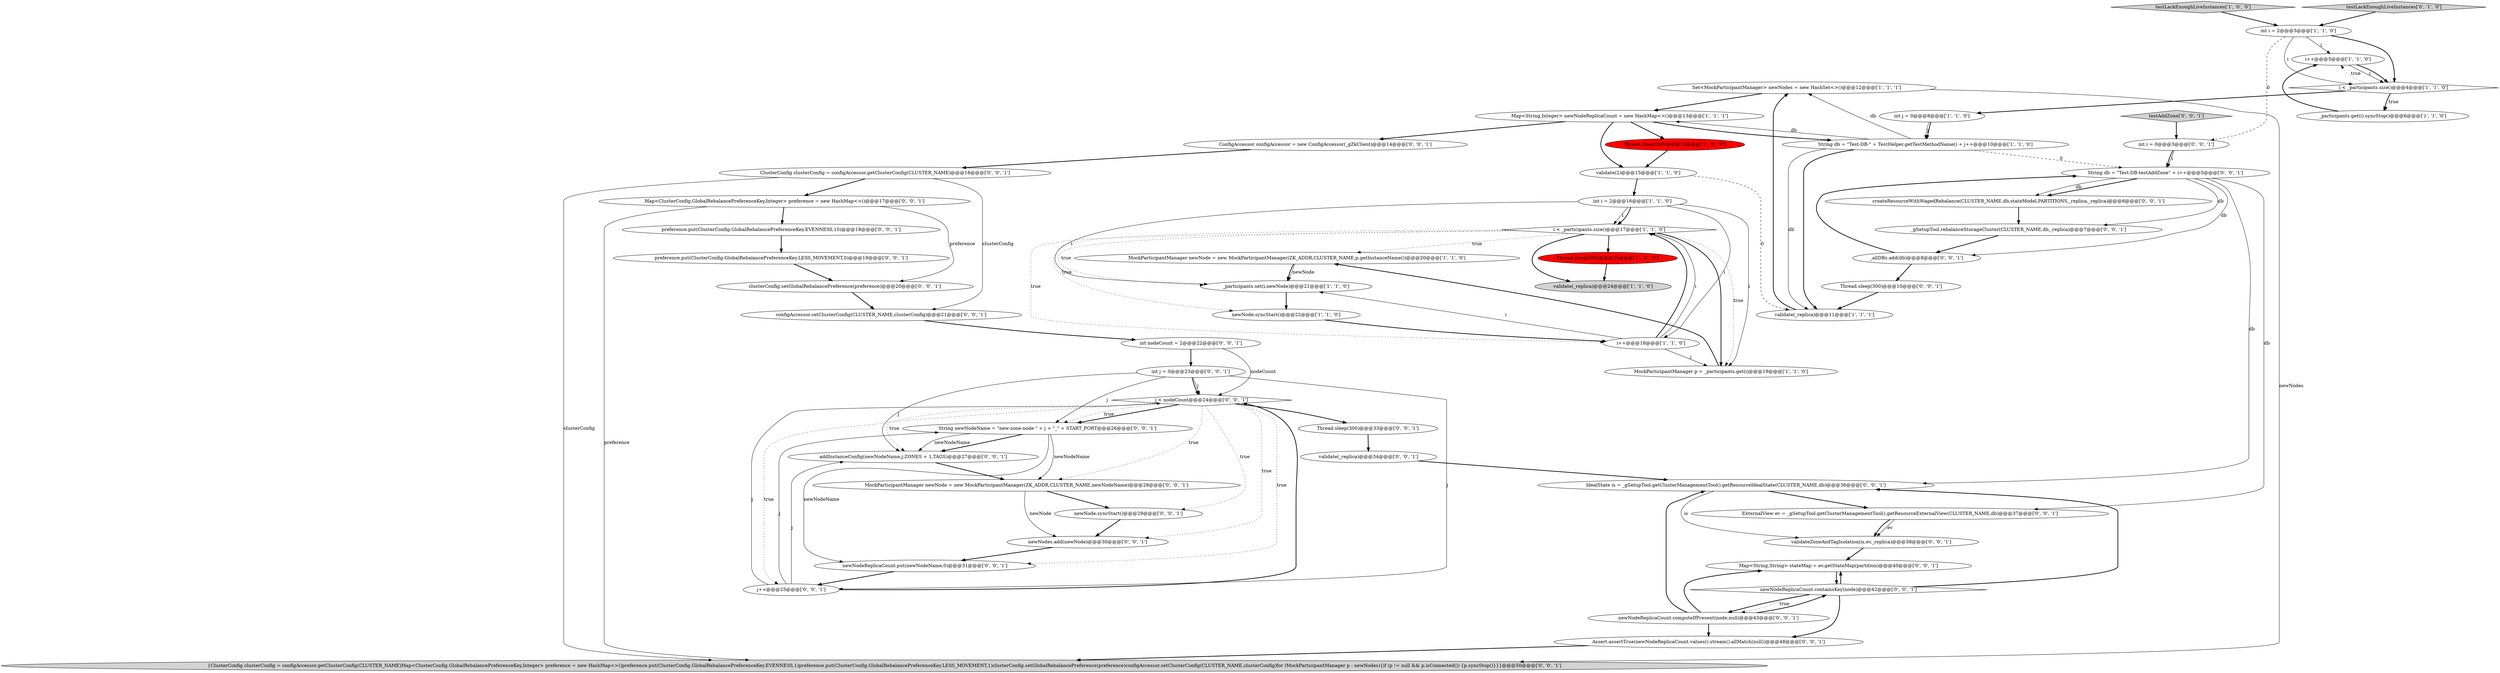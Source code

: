 digraph {
43 [style = filled, label = "validate(_replica)@@@34@@@['0', '0', '1']", fillcolor = white, shape = ellipse image = "AAA0AAABBB3BBB"];
47 [style = filled, label = "createResourceWithWagedRebalance(CLUSTER_NAME,db,stateModel,PARTITIONS,_replica,_replica)@@@6@@@['0', '0', '1']", fillcolor = white, shape = ellipse image = "AAA0AAABBB3BBB"];
22 [style = filled, label = "int nodeCount = 2@@@22@@@['0', '0', '1']", fillcolor = white, shape = ellipse image = "AAA0AAABBB3BBB"];
3 [style = filled, label = "int i = 2@@@3@@@['1', '1', '0']", fillcolor = white, shape = ellipse image = "AAA0AAABBB1BBB"];
32 [style = filled, label = "String newNodeName = \"new-zone-node-\" + j + \"_\" + START_PORT@@@26@@@['0', '0', '1']", fillcolor = white, shape = ellipse image = "AAA0AAABBB3BBB"];
17 [style = filled, label = "MockParticipantManager newNode = new MockParticipantManager(ZK_ADDR,CLUSTER_NAME,p.getInstanceName())@@@20@@@['1', '1', '0']", fillcolor = white, shape = ellipse image = "AAA0AAABBB1BBB"];
49 [style = filled, label = "newNode.syncStart()@@@29@@@['0', '0', '1']", fillcolor = white, shape = ellipse image = "AAA0AAABBB3BBB"];
41 [style = filled, label = "j < nodeCount@@@24@@@['0', '0', '1']", fillcolor = white, shape = diamond image = "AAA0AAABBB3BBB"];
20 [style = filled, label = "Map<String,Integer> newNodeReplicaCount = new HashMap<>()@@@13@@@['1', '1', '1']", fillcolor = white, shape = ellipse image = "AAA0AAABBB1BBB"];
25 [style = filled, label = "validateZoneAndTagIsolation(is,ev,_replica)@@@38@@@['0', '0', '1']", fillcolor = white, shape = ellipse image = "AAA0AAABBB3BBB"];
8 [style = filled, label = "Set<MockParticipantManager> newNodes = new HashSet<>()@@@12@@@['1', '1', '1']", fillcolor = white, shape = ellipse image = "AAA0AAABBB1BBB"];
38 [style = filled, label = "Map<ClusterConfig.GlobalRebalancePreferenceKey,Integer> preference = new HashMap<>()@@@17@@@['0', '0', '1']", fillcolor = white, shape = ellipse image = "AAA0AAABBB3BBB"];
12 [style = filled, label = "int j = 0@@@8@@@['1', '1', '0']", fillcolor = white, shape = ellipse image = "AAA0AAABBB1BBB"];
30 [style = filled, label = "{ClusterConfig clusterConfig = configAccessor.getClusterConfig(CLUSTER_NAME)Map<ClusterConfig.GlobalRebalancePreferenceKey,Integer> preference = new HashMap<>()preference.put(ClusterConfig.GlobalRebalancePreferenceKey.EVENNESS,1)preference.put(ClusterConfig.GlobalRebalancePreferenceKey.LESS_MOVEMENT,1)clusterConfig.setGlobalRebalancePreference(preference)configAccessor.setClusterConfig(CLUSTER_NAME,clusterConfig)for (MockParticipantManager p : newNodes){if (p != null && p.isConnected()) {p.syncStop()}}}@@@50@@@['0', '0', '1']", fillcolor = lightgray, shape = ellipse image = "AAA0AAABBB3BBB"];
52 [style = filled, label = "Thread.sleep(300)@@@10@@@['0', '0', '1']", fillcolor = white, shape = ellipse image = "AAA0AAABBB3BBB"];
45 [style = filled, label = "int i = 0@@@3@@@['0', '0', '1']", fillcolor = white, shape = ellipse image = "AAA0AAABBB3BBB"];
51 [style = filled, label = "ConfigAccessor configAccessor = new ConfigAccessor(_gZkClient)@@@14@@@['0', '0', '1']", fillcolor = white, shape = ellipse image = "AAA0AAABBB3BBB"];
26 [style = filled, label = "j++@@@25@@@['0', '0', '1']", fillcolor = white, shape = ellipse image = "AAA0AAABBB3BBB"];
35 [style = filled, label = "configAccessor.setClusterConfig(CLUSTER_NAME,clusterConfig)@@@21@@@['0', '0', '1']", fillcolor = white, shape = ellipse image = "AAA0AAABBB3BBB"];
34 [style = filled, label = "addInstanceConfig(newNodeName,j,ZONES + 1,TAGS)@@@27@@@['0', '0', '1']", fillcolor = white, shape = ellipse image = "AAA0AAABBB3BBB"];
23 [style = filled, label = "newNodes.add(newNode)@@@30@@@['0', '0', '1']", fillcolor = white, shape = ellipse image = "AAA0AAABBB3BBB"];
18 [style = filled, label = "i < _participants.size()@@@17@@@['1', '1', '0']", fillcolor = white, shape = diamond image = "AAA0AAABBB1BBB"];
46 [style = filled, label = "preference.put(ClusterConfig.GlobalRebalancePreferenceKey.EVENNESS,10)@@@18@@@['0', '0', '1']", fillcolor = white, shape = ellipse image = "AAA0AAABBB3BBB"];
50 [style = filled, label = "newNodeReplicaCount.computeIfPresent(node,null)@@@43@@@['0', '0', '1']", fillcolor = white, shape = ellipse image = "AAA0AAABBB3BBB"];
10 [style = filled, label = "Thread.sleep(300)@@@25@@@['1', '0', '0']", fillcolor = red, shape = ellipse image = "AAA1AAABBB1BBB"];
37 [style = filled, label = "_allDBs.add(db)@@@8@@@['0', '0', '1']", fillcolor = white, shape = ellipse image = "AAA0AAABBB3BBB"];
11 [style = filled, label = "validate(_replica)@@@24@@@['1', '1', '0']", fillcolor = lightgray, shape = ellipse image = "AAA0AAABBB1BBB"];
13 [style = filled, label = "int i = 2@@@16@@@['1', '1', '0']", fillcolor = white, shape = ellipse image = "AAA0AAABBB1BBB"];
29 [style = filled, label = "Thread.sleep(300)@@@33@@@['0', '0', '1']", fillcolor = white, shape = ellipse image = "AAA0AAABBB3BBB"];
9 [style = filled, label = "Thread.sleep(300)@@@15@@@['1', '0', '0']", fillcolor = red, shape = ellipse image = "AAA1AAABBB1BBB"];
15 [style = filled, label = "testLackEnoughLiveInstances['1', '0', '0']", fillcolor = lightgray, shape = diamond image = "AAA0AAABBB1BBB"];
53 [style = filled, label = "_gSetupTool.rebalanceStorageCluster(CLUSTER_NAME,db,_replica)@@@7@@@['0', '0', '1']", fillcolor = white, shape = ellipse image = "AAA0AAABBB3BBB"];
4 [style = filled, label = "i++@@@18@@@['1', '1', '0']", fillcolor = white, shape = ellipse image = "AAA0AAABBB1BBB"];
28 [style = filled, label = "MockParticipantManager newNode = new MockParticipantManager(ZK_ADDR,CLUSTER_NAME,newNodeName)@@@28@@@['0', '0', '1']", fillcolor = white, shape = ellipse image = "AAA0AAABBB3BBB"];
6 [style = filled, label = "i++@@@5@@@['1', '1', '0']", fillcolor = white, shape = ellipse image = "AAA0AAABBB1BBB"];
54 [style = filled, label = "preference.put(ClusterConfig.GlobalRebalancePreferenceKey.LESS_MOVEMENT,0)@@@19@@@['0', '0', '1']", fillcolor = white, shape = ellipse image = "AAA0AAABBB3BBB"];
24 [style = filled, label = "newNodeReplicaCount.containsKey(node)@@@42@@@['0', '0', '1']", fillcolor = white, shape = diamond image = "AAA0AAABBB3BBB"];
19 [style = filled, label = "newNode.syncStart()@@@22@@@['1', '1', '0']", fillcolor = white, shape = ellipse image = "AAA0AAABBB1BBB"];
40 [style = filled, label = "Map<String,String> stateMap = ev.getStateMap(partition)@@@40@@@['0', '0', '1']", fillcolor = white, shape = ellipse image = "AAA0AAABBB3BBB"];
2 [style = filled, label = "validate(2)@@@15@@@['1', '1', '0']", fillcolor = white, shape = ellipse image = "AAA0AAABBB1BBB"];
27 [style = filled, label = "ClusterConfig clusterConfig = configAccessor.getClusterConfig(CLUSTER_NAME)@@@16@@@['0', '0', '1']", fillcolor = white, shape = ellipse image = "AAA0AAABBB3BBB"];
31 [style = filled, label = "clusterConfig.setGlobalRebalancePreference(preference)@@@20@@@['0', '0', '1']", fillcolor = white, shape = ellipse image = "AAA0AAABBB3BBB"];
44 [style = filled, label = "String db = \"Test-DB-testAddZone\" + i++@@@5@@@['0', '0', '1']", fillcolor = white, shape = ellipse image = "AAA0AAABBB3BBB"];
21 [style = filled, label = "testLackEnoughLiveInstances['0', '1', '0']", fillcolor = lightgray, shape = diamond image = "AAA0AAABBB2BBB"];
7 [style = filled, label = "validate(_replica)@@@11@@@['1', '1', '1']", fillcolor = white, shape = ellipse image = "AAA0AAABBB1BBB"];
36 [style = filled, label = "Assert.assertTrue(newNodeReplicaCount.values().stream().allMatch(null))@@@48@@@['0', '0', '1']", fillcolor = white, shape = ellipse image = "AAA0AAABBB3BBB"];
5 [style = filled, label = "i < _participants.size()@@@4@@@['1', '1', '0']", fillcolor = white, shape = diamond image = "AAA0AAABBB1BBB"];
39 [style = filled, label = "int j = 0@@@23@@@['0', '0', '1']", fillcolor = white, shape = ellipse image = "AAA0AAABBB3BBB"];
14 [style = filled, label = "_participants.set(i,newNode)@@@21@@@['1', '1', '0']", fillcolor = white, shape = ellipse image = "AAA0AAABBB1BBB"];
42 [style = filled, label = "IdealState is = _gSetupTool.getClusterManagementTool().getResourceIdealState(CLUSTER_NAME,db)@@@36@@@['0', '0', '1']", fillcolor = white, shape = ellipse image = "AAA0AAABBB3BBB"];
0 [style = filled, label = "String db = \"Test-DB-\" + TestHelper.getTestMethodName() + j++@@@10@@@['1', '1', '0']", fillcolor = white, shape = ellipse image = "AAA0AAABBB1BBB"];
48 [style = filled, label = "testAddZone['0', '0', '1']", fillcolor = lightgray, shape = diamond image = "AAA0AAABBB3BBB"];
33 [style = filled, label = "ExternalView ev = _gSetupTool.getClusterManagementTool().getResourceExternalView(CLUSTER_NAME,db)@@@37@@@['0', '0', '1']", fillcolor = white, shape = ellipse image = "AAA0AAABBB3BBB"];
1 [style = filled, label = "MockParticipantManager p = _participants.get(i)@@@19@@@['1', '1', '0']", fillcolor = white, shape = ellipse image = "AAA0AAABBB1BBB"];
55 [style = filled, label = "newNodeReplicaCount.put(newNodeName,0)@@@31@@@['0', '0', '1']", fillcolor = white, shape = ellipse image = "AAA0AAABBB3BBB"];
16 [style = filled, label = "_participants.get(i).syncStop()@@@6@@@['1', '1', '0']", fillcolor = white, shape = ellipse image = "AAA0AAABBB1BBB"];
27->38 [style = bold, label=""];
20->9 [style = bold, label=""];
38->30 [style = solid, label="preference"];
22->41 [style = solid, label="nodeCount"];
4->14 [style = solid, label="i"];
0->44 [style = dashed, label="0"];
20->0 [style = bold, label=""];
43->42 [style = bold, label=""];
4->1 [style = solid, label="i"];
0->7 [style = solid, label="db"];
32->34 [style = bold, label=""];
7->8 [style = bold, label=""];
27->35 [style = solid, label="clusterConfig"];
33->25 [style = solid, label="ev"];
3->5 [style = bold, label=""];
8->20 [style = bold, label=""];
31->35 [style = bold, label=""];
46->54 [style = bold, label=""];
33->25 [style = bold, label=""];
17->14 [style = bold, label=""];
29->43 [style = bold, label=""];
40->24 [style = bold, label=""];
41->49 [style = dotted, label="true"];
44->47 [style = bold, label=""];
25->40 [style = bold, label=""];
21->3 [style = bold, label=""];
10->11 [style = bold, label=""];
47->53 [style = bold, label=""];
41->32 [style = bold, label=""];
39->32 [style = solid, label="j"];
28->23 [style = solid, label="newNode"];
9->2 [style = bold, label=""];
6->5 [style = solid, label="i"];
16->6 [style = bold, label=""];
18->11 [style = bold, label=""];
41->28 [style = dotted, label="true"];
5->6 [style = dotted, label="true"];
55->26 [style = bold, label=""];
4->18 [style = bold, label=""];
24->40 [style = bold, label=""];
32->34 [style = solid, label="newNodeName"];
13->4 [style = solid, label="i"];
2->7 [style = dashed, label="0"];
1->17 [style = bold, label=""];
8->30 [style = solid, label="newNodes"];
0->7 [style = bold, label=""];
13->18 [style = solid, label="i"];
36->30 [style = bold, label=""];
18->1 [style = bold, label=""];
44->33 [style = solid, label="db"];
41->23 [style = dotted, label="true"];
51->27 [style = bold, label=""];
38->46 [style = bold, label=""];
39->41 [style = bold, label=""];
13->14 [style = solid, label="i"];
52->7 [style = bold, label=""];
18->17 [style = dotted, label="true"];
13->18 [style = bold, label=""];
17->14 [style = solid, label="newNode"];
0->8 [style = solid, label="db"];
3->5 [style = solid, label="i"];
13->1 [style = solid, label="i"];
26->34 [style = solid, label="j"];
4->18 [style = solid, label="i"];
32->28 [style = solid, label="newNodeName"];
18->1 [style = dotted, label="true"];
28->49 [style = bold, label=""];
18->19 [style = dotted, label="true"];
14->19 [style = bold, label=""];
49->23 [style = bold, label=""];
15->3 [style = bold, label=""];
38->31 [style = solid, label="preference"];
45->44 [style = bold, label=""];
39->26 [style = solid, label="j"];
3->6 [style = solid, label="i"];
5->16 [style = bold, label=""];
26->32 [style = solid, label="j"];
34->28 [style = bold, label=""];
53->37 [style = bold, label=""];
6->5 [style = bold, label=""];
26->41 [style = bold, label=""];
41->34 [style = dotted, label="true"];
18->10 [style = bold, label=""];
50->42 [style = bold, label=""];
44->53 [style = solid, label="db"];
3->45 [style = dashed, label="0"];
20->51 [style = bold, label=""];
37->44 [style = bold, label=""];
5->16 [style = dotted, label="true"];
41->55 [style = dotted, label="true"];
41->32 [style = dotted, label="true"];
44->47 [style = solid, label="db"];
22->39 [style = bold, label=""];
37->52 [style = bold, label=""];
27->30 [style = solid, label="clusterConfig"];
45->44 [style = solid, label="i"];
24->50 [style = bold, label=""];
50->24 [style = bold, label=""];
24->42 [style = bold, label=""];
26->41 [style = solid, label="j"];
12->0 [style = solid, label="j"];
32->55 [style = solid, label="newNodeName"];
39->34 [style = solid, label="j"];
42->25 [style = solid, label="is"];
35->22 [style = bold, label=""];
41->29 [style = bold, label=""];
44->37 [style = solid, label="db"];
42->33 [style = bold, label=""];
12->0 [style = bold, label=""];
18->14 [style = dotted, label="true"];
2->13 [style = bold, label=""];
20->2 [style = bold, label=""];
41->26 [style = dotted, label="true"];
24->36 [style = bold, label=""];
24->50 [style = dotted, label="true"];
48->45 [style = bold, label=""];
44->42 [style = solid, label="db"];
54->31 [style = bold, label=""];
5->12 [style = bold, label=""];
50->36 [style = bold, label=""];
50->40 [style = bold, label=""];
19->4 [style = bold, label=""];
18->4 [style = dotted, label="true"];
0->20 [style = solid, label="db"];
39->41 [style = solid, label="j"];
23->55 [style = bold, label=""];
}

